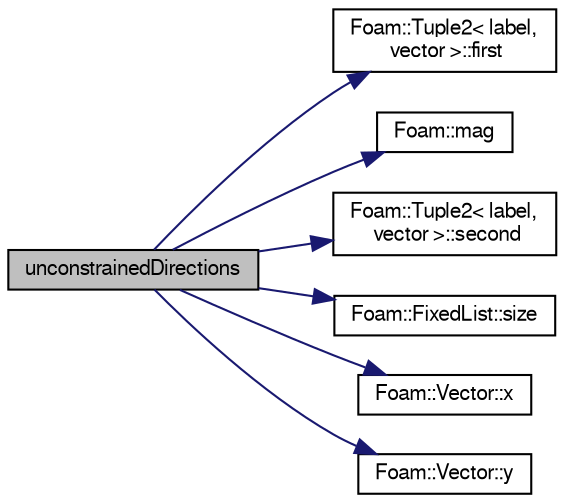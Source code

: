 digraph "unconstrainedDirections"
{
  bgcolor="transparent";
  edge [fontname="FreeSans",fontsize="10",labelfontname="FreeSans",labelfontsize="10"];
  node [fontname="FreeSans",fontsize="10",shape=record];
  rankdir="LR";
  Node86 [label="unconstrainedDirections",height=0.2,width=0.4,color="black", fillcolor="grey75", style="filled", fontcolor="black"];
  Node86 -> Node87 [color="midnightblue",fontsize="10",style="solid",fontname="FreeSans"];
  Node87 [label="Foam::Tuple2\< label,\l vector \>::first",height=0.2,width=0.4,color="black",URL="$a28430.html#a851d003bd93ae87649e83fc6e50a90a6",tooltip="Return first. "];
  Node86 -> Node88 [color="midnightblue",fontsize="10",style="solid",fontname="FreeSans"];
  Node88 [label="Foam::mag",height=0.2,width=0.4,color="black",URL="$a21124.html#a929da2a3fdcf3dacbbe0487d3a330dae"];
  Node86 -> Node89 [color="midnightblue",fontsize="10",style="solid",fontname="FreeSans"];
  Node89 [label="Foam::Tuple2\< label,\l vector \>::second",height=0.2,width=0.4,color="black",URL="$a28430.html#a3d89ce084afc65b34a84b9f42d68f27c",tooltip="Return second. "];
  Node86 -> Node90 [color="midnightblue",fontsize="10",style="solid",fontname="FreeSans"];
  Node90 [label="Foam::FixedList::size",height=0.2,width=0.4,color="black",URL="$a25894.html#a47b3bf30da1eb3ab8076b5fbe00e0494",tooltip="Return the number of elements in the FixedList. "];
  Node86 -> Node91 [color="midnightblue",fontsize="10",style="solid",fontname="FreeSans"];
  Node91 [label="Foam::Vector::x",height=0.2,width=0.4,color="black",URL="$a28442.html#a63327976e5a8359700064a02ae22548e"];
  Node86 -> Node92 [color="midnightblue",fontsize="10",style="solid",fontname="FreeSans"];
  Node92 [label="Foam::Vector::y",height=0.2,width=0.4,color="black",URL="$a28442.html#a1ee865f676fbac703a49c6654dd3ad74"];
}
